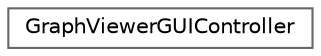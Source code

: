 digraph "クラス階層図"
{
 // LATEX_PDF_SIZE
  bgcolor="transparent";
  edge [fontname=Helvetica,fontsize=10,labelfontname=Helvetica,labelfontsize=10];
  node [fontname=Helvetica,fontsize=10,shape=box,height=0.2,width=0.4];
  rankdir="LR";
  Node0 [id="Node000000",label="GraphViewerGUIController",height=0.2,width=0.4,color="grey40", fillcolor="white", style="filled",URL="$class_graph_viewer_g_u_i_controller.html",tooltip=" "];
}
